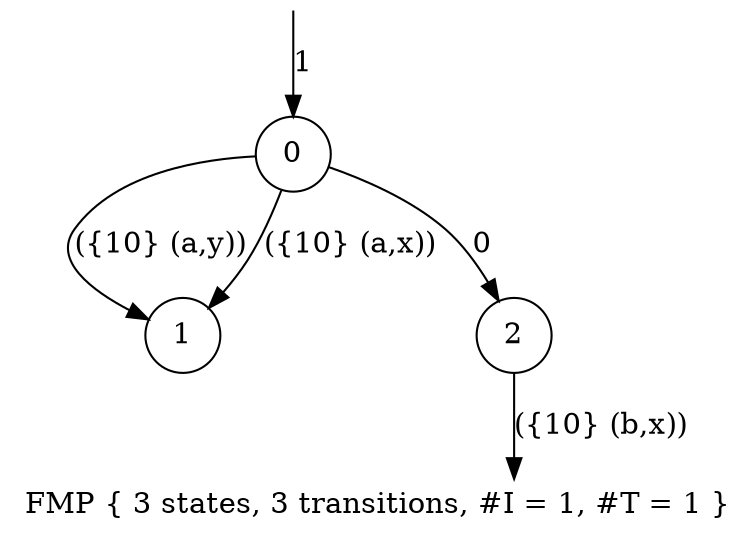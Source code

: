 digraph vcsn {
label="FMP { 3 states, 3 transitions, #I = 1, #T = 1 }";
node [shape=circle];
"FMP1" [style=invis,label="",width=.01,height=.01];
"FMP1" -> "FMP0" [label="1"];
"FMP0" [label="0"];
"FMP2" [label="1"];
"FMP4" [style=invis,label="",width=.01,height=.01];
"FMP3" -> "FMP4" [label="({10} (b,x))"];
"FMP3" [label="2"];
"FMP0" -> "FMP3" [label="0"];
"FMP0" -> "FMP2" [label="({10} (a,y))"];
"FMP0" -> "FMP2" [label="({10} (a,x))"];
}
